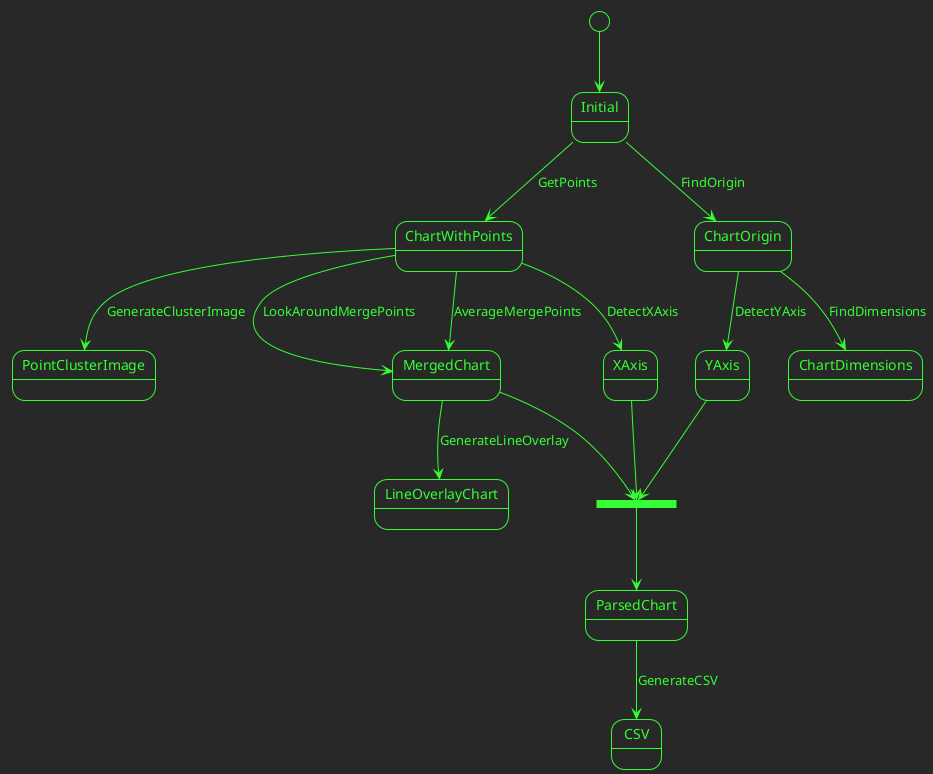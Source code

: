 @startuml

!theme crt-green

[*] --> Initial
Initial --> ChartWithPoints : GetPoints
ChartWithPoints --> PointClusterImage : GenerateClusterImage
ChartWithPoints --> MergedChart : LookAroundMergePoints
ChartWithPoints --> MergedChart : AverageMergePoints
Initial --> ChartOrigin : FindOrigin
ChartWithPoints --> XAxis : DetectXAxis
ChartOrigin --> YAxis : DetectYAxis

ChartOrigin --> ChartDimensions : FindDimensions

state csvJoin <<join>>
MergedChart --> csvJoin
XAxis --> csvJoin
YAxis --> csvJoin
csvJoin --> ParsedChart

ParsedChart --> CSV : GenerateCSV

MergedChart --> LineOverlayChart : GenerateLineOverlay

@enduml
